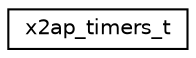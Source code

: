 digraph "Graphical Class Hierarchy"
{
 // LATEX_PDF_SIZE
  edge [fontname="Helvetica",fontsize="10",labelfontname="Helvetica",labelfontsize="10"];
  node [fontname="Helvetica",fontsize="10",shape=record];
  rankdir="LR";
  Node0 [label="x2ap_timers_t",height=0.2,width=0.4,color="black", fillcolor="white", style="filled",URL="$structx2ap__timers__t.html",tooltip=" "];
}
